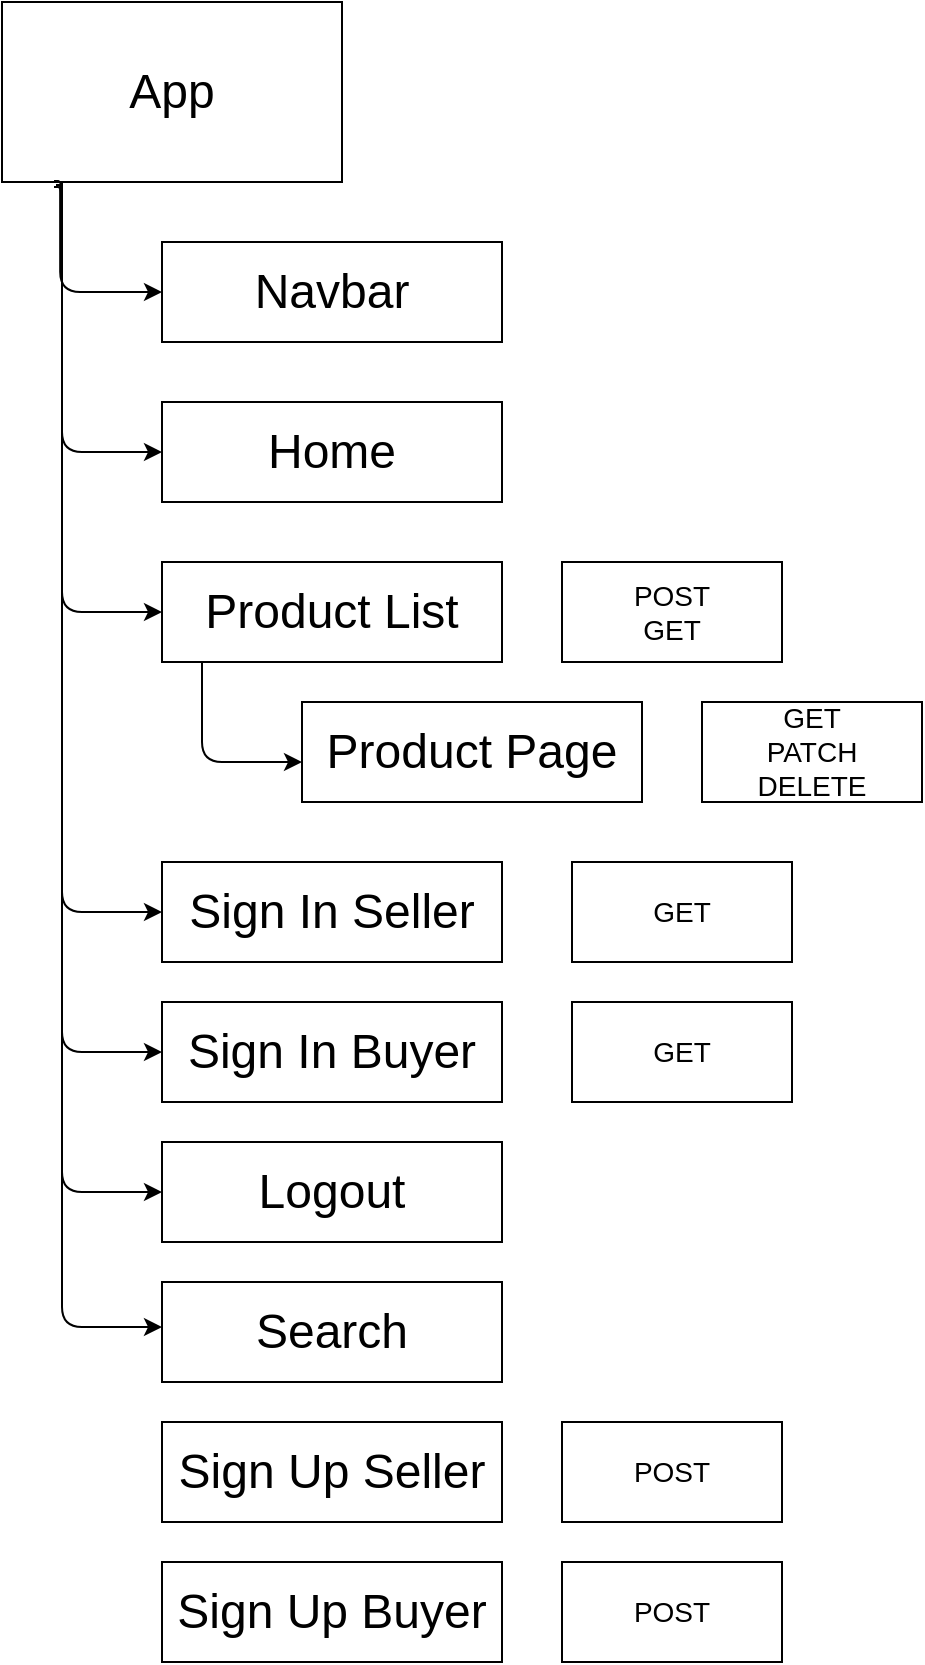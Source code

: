 <mxfile>
    <diagram id="AjkH1d6Sv9YBWz_OeMA5" name="Page-1">
        <mxGraphModel dx="642" dy="680" grid="1" gridSize="10" guides="1" tooltips="1" connect="1" arrows="1" fold="1" page="1" pageScale="1" pageWidth="850" pageHeight="1100" math="0" shadow="0">
            <root>
                <mxCell id="0"/>
                <mxCell id="1" parent="0"/>
                <mxCell id="2" value="&lt;font style=&quot;font-size: 24px&quot;&gt;App&lt;/font&gt;" style="rounded=0;whiteSpace=wrap;html=1;" vertex="1" parent="1">
                    <mxGeometry x="30" y="30" width="170" height="90" as="geometry"/>
                </mxCell>
                <mxCell id="3" value="&lt;font style=&quot;font-size: 24px&quot;&gt;Navbar&lt;/font&gt;" style="rounded=0;whiteSpace=wrap;html=1;" vertex="1" parent="1">
                    <mxGeometry x="110" y="150" width="170" height="50" as="geometry"/>
                </mxCell>
                <mxCell id="4" value="&lt;font style=&quot;font-size: 24px&quot;&gt;Home&lt;/font&gt;" style="rounded=0;whiteSpace=wrap;html=1;" vertex="1" parent="1">
                    <mxGeometry x="110" y="230" width="170" height="50" as="geometry"/>
                </mxCell>
                <mxCell id="5" value="&lt;font style=&quot;font-size: 24px&quot;&gt;Product List&lt;/font&gt;" style="rounded=0;whiteSpace=wrap;html=1;" vertex="1" parent="1">
                    <mxGeometry x="110" y="310" width="170" height="50" as="geometry"/>
                </mxCell>
                <mxCell id="6" value="&lt;font style=&quot;font-size: 24px&quot;&gt;Product Page&lt;/font&gt;" style="rounded=0;whiteSpace=wrap;html=1;" vertex="1" parent="1">
                    <mxGeometry x="180" y="380" width="170" height="50" as="geometry"/>
                </mxCell>
                <mxCell id="7" value="&lt;font style=&quot;font-size: 24px&quot;&gt;Sign In Seller&lt;/font&gt;" style="rounded=0;whiteSpace=wrap;html=1;" vertex="1" parent="1">
                    <mxGeometry x="110" y="460" width="170" height="50" as="geometry"/>
                </mxCell>
                <mxCell id="8" value="&lt;font style=&quot;font-size: 24px&quot;&gt;Sign In Buyer&lt;/font&gt;" style="rounded=0;whiteSpace=wrap;html=1;" vertex="1" parent="1">
                    <mxGeometry x="110" y="530" width="170" height="50" as="geometry"/>
                </mxCell>
                <mxCell id="9" value="&lt;font style=&quot;font-size: 24px&quot;&gt;Logout&lt;/font&gt;" style="rounded=0;whiteSpace=wrap;html=1;" vertex="1" parent="1">
                    <mxGeometry x="110" y="600" width="170" height="50" as="geometry"/>
                </mxCell>
                <mxCell id="10" value="" style="edgeStyle=segmentEdgeStyle;endArrow=classic;html=1;fontSize=24;exitX=0.171;exitY=1.017;exitDx=0;exitDy=0;entryX=0;entryY=0.5;entryDx=0;entryDy=0;exitPerimeter=0;" edge="1" parent="1" source="2" target="3">
                    <mxGeometry width="50" height="50" relative="1" as="geometry">
                        <mxPoint x="390" y="160" as="sourcePoint"/>
                        <mxPoint x="450" y="210" as="targetPoint"/>
                        <Array as="points">
                            <mxPoint x="59" y="175"/>
                        </Array>
                    </mxGeometry>
                </mxCell>
                <mxCell id="11" value="" style="edgeStyle=segmentEdgeStyle;endArrow=classic;html=1;fontSize=24;entryX=0;entryY=0.5;entryDx=0;entryDy=0;" edge="1" parent="1" target="4">
                    <mxGeometry width="50" height="50" relative="1" as="geometry">
                        <mxPoint x="60" y="120" as="sourcePoint"/>
                        <mxPoint x="97.5" y="255" as="targetPoint"/>
                        <Array as="points">
                            <mxPoint x="60" y="255"/>
                        </Array>
                    </mxGeometry>
                </mxCell>
                <mxCell id="12" value="" style="edgeStyle=segmentEdgeStyle;endArrow=classic;html=1;fontSize=24;exitX=0.159;exitY=1.017;exitDx=0;exitDy=0;entryX=0;entryY=0.5;entryDx=0;entryDy=0;exitPerimeter=0;" edge="1" parent="1" source="2">
                    <mxGeometry width="50" height="50" relative="1" as="geometry">
                        <mxPoint x="60" y="280" as="sourcePoint"/>
                        <mxPoint x="110" y="335" as="targetPoint"/>
                        <Array as="points">
                            <mxPoint x="60" y="122"/>
                            <mxPoint x="60" y="335"/>
                        </Array>
                    </mxGeometry>
                </mxCell>
                <mxCell id="13" value="" style="edgeStyle=segmentEdgeStyle;endArrow=classic;html=1;fontSize=24;" edge="1" parent="1">
                    <mxGeometry width="50" height="50" relative="1" as="geometry">
                        <mxPoint x="130" y="360" as="sourcePoint"/>
                        <mxPoint x="180" y="410" as="targetPoint"/>
                        <Array as="points">
                            <mxPoint x="130" y="410"/>
                            <mxPoint x="180" y="410"/>
                        </Array>
                    </mxGeometry>
                </mxCell>
                <mxCell id="14" value="" style="edgeStyle=segmentEdgeStyle;endArrow=classic;html=1;fontSize=24;exitX=0.153;exitY=0.994;exitDx=0;exitDy=0;entryX=0;entryY=0.5;entryDx=0;entryDy=0;exitPerimeter=0;" edge="1" parent="1" source="2">
                    <mxGeometry width="50" height="50" relative="1" as="geometry">
                        <mxPoint x="60" y="430" as="sourcePoint"/>
                        <mxPoint x="110" y="485" as="targetPoint"/>
                        <Array as="points">
                            <mxPoint x="60" y="120"/>
                            <mxPoint x="60" y="485"/>
                        </Array>
                    </mxGeometry>
                </mxCell>
                <mxCell id="15" value="" style="edgeStyle=segmentEdgeStyle;endArrow=classic;html=1;fontSize=24;exitX=0.159;exitY=1.017;exitDx=0;exitDy=0;entryX=0;entryY=0.5;entryDx=0;entryDy=0;exitPerimeter=0;" edge="1" parent="1" source="2">
                    <mxGeometry width="50" height="50" relative="1" as="geometry">
                        <mxPoint x="60" y="500" as="sourcePoint"/>
                        <mxPoint x="110" y="555" as="targetPoint"/>
                        <Array as="points">
                            <mxPoint x="60" y="122"/>
                            <mxPoint x="60" y="555"/>
                        </Array>
                    </mxGeometry>
                </mxCell>
                <mxCell id="16" value="" style="edgeStyle=segmentEdgeStyle;endArrow=classic;html=1;fontSize=24;exitX=0.153;exitY=1.028;exitDx=0;exitDy=0;entryX=0;entryY=0.5;entryDx=0;entryDy=0;exitPerimeter=0;" edge="1" parent="1" source="2">
                    <mxGeometry width="50" height="50" relative="1" as="geometry">
                        <mxPoint x="60" y="570" as="sourcePoint"/>
                        <mxPoint x="110" y="625" as="targetPoint"/>
                        <Array as="points">
                            <mxPoint x="60" y="123"/>
                            <mxPoint x="60" y="625"/>
                        </Array>
                    </mxGeometry>
                </mxCell>
                <mxCell id="17" value="&lt;font style=&quot;font-size: 24px&quot;&gt;Search&lt;/font&gt;" style="rounded=0;whiteSpace=wrap;html=1;" vertex="1" parent="1">
                    <mxGeometry x="110" y="670" width="170" height="50" as="geometry"/>
                </mxCell>
                <mxCell id="18" value="" style="edgeStyle=segmentEdgeStyle;endArrow=classic;html=1;fontSize=24;entryX=0;entryY=0.5;entryDx=0;entryDy=0;" edge="1" parent="1">
                    <mxGeometry width="50" height="50" relative="1" as="geometry">
                        <mxPoint x="60" y="120" as="sourcePoint"/>
                        <mxPoint x="110" y="692.5" as="targetPoint"/>
                        <Array as="points">
                            <mxPoint x="60" y="190"/>
                            <mxPoint x="60" y="693"/>
                        </Array>
                    </mxGeometry>
                </mxCell>
                <mxCell id="20" value="&lt;font&gt;&lt;font style=&quot;font-size: 14px&quot;&gt;&lt;font&gt;POST&lt;br&gt;GET&lt;/font&gt;&lt;/font&gt;&lt;br&gt;&lt;/font&gt;" style="rounded=0;whiteSpace=wrap;html=1;" vertex="1" parent="1">
                    <mxGeometry x="310" y="310" width="110" height="50" as="geometry"/>
                </mxCell>
                <mxCell id="21" value="&lt;div&gt;&lt;font style=&quot;font-size: 14px&quot;&gt;GET&lt;/font&gt;&lt;/div&gt;&lt;font style=&quot;font-size: 14px&quot;&gt;&lt;div&gt;PATCH&lt;/div&gt;&lt;div&gt;DELETE&lt;/div&gt;&lt;/font&gt;" style="rounded=0;whiteSpace=wrap;html=1;align=center;" vertex="1" parent="1">
                    <mxGeometry x="380" y="380" width="110" height="50" as="geometry"/>
                </mxCell>
                <mxCell id="22" value="&lt;div&gt;&lt;span style=&quot;font-size: 14px&quot;&gt;GET&lt;/span&gt;&lt;/div&gt;" style="rounded=0;whiteSpace=wrap;html=1;align=center;" vertex="1" parent="1">
                    <mxGeometry x="315" y="460" width="110" height="50" as="geometry"/>
                </mxCell>
                <mxCell id="23" value="&lt;div&gt;&lt;span style=&quot;font-size: 14px&quot;&gt;GET&lt;/span&gt;&lt;/div&gt;" style="rounded=0;whiteSpace=wrap;html=1;align=center;" vertex="1" parent="1">
                    <mxGeometry x="315" y="530" width="110" height="50" as="geometry"/>
                </mxCell>
                <mxCell id="25" value="&lt;font style=&quot;font-size: 24px&quot;&gt;Sign Up Seller&lt;/font&gt;" style="rounded=0;whiteSpace=wrap;html=1;" vertex="1" parent="1">
                    <mxGeometry x="110" y="740" width="170" height="50" as="geometry"/>
                </mxCell>
                <mxCell id="26" value="&lt;font style=&quot;font-size: 24px&quot;&gt;Sign Up Buyer&lt;/font&gt;" style="rounded=0;whiteSpace=wrap;html=1;" vertex="1" parent="1">
                    <mxGeometry x="110" y="810" width="170" height="50" as="geometry"/>
                </mxCell>
                <mxCell id="27" value="&lt;div&gt;&lt;span style=&quot;font-size: 14px&quot;&gt;POST&lt;/span&gt;&lt;/div&gt;" style="rounded=0;whiteSpace=wrap;html=1;align=center;" vertex="1" parent="1">
                    <mxGeometry x="310" y="740" width="110" height="50" as="geometry"/>
                </mxCell>
                <mxCell id="28" value="&lt;div&gt;&lt;span style=&quot;font-size: 14px&quot;&gt;POST&lt;/span&gt;&lt;/div&gt;" style="rounded=0;whiteSpace=wrap;html=1;align=center;" vertex="1" parent="1">
                    <mxGeometry x="310" y="810" width="110" height="50" as="geometry"/>
                </mxCell>
            </root>
        </mxGraphModel>
    </diagram>
</mxfile>